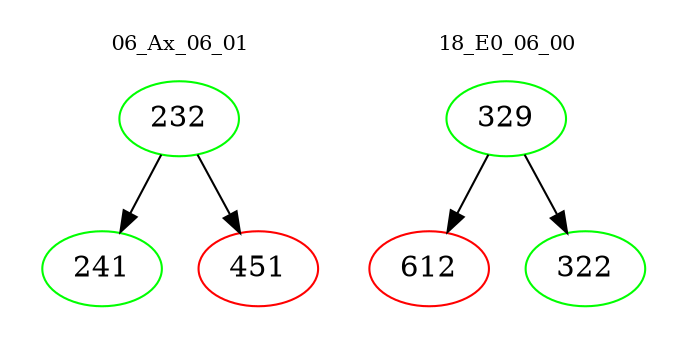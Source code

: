 digraph{
subgraph cluster_0 {
color = white
label = "06_Ax_06_01";
fontsize=10;
T0_232 [label="232", color="green"]
T0_232 -> T0_241 [color="black"]
T0_241 [label="241", color="green"]
T0_232 -> T0_451 [color="black"]
T0_451 [label="451", color="red"]
}
subgraph cluster_1 {
color = white
label = "18_E0_06_00";
fontsize=10;
T1_329 [label="329", color="green"]
T1_329 -> T1_612 [color="black"]
T1_612 [label="612", color="red"]
T1_329 -> T1_322 [color="black"]
T1_322 [label="322", color="green"]
}
}
